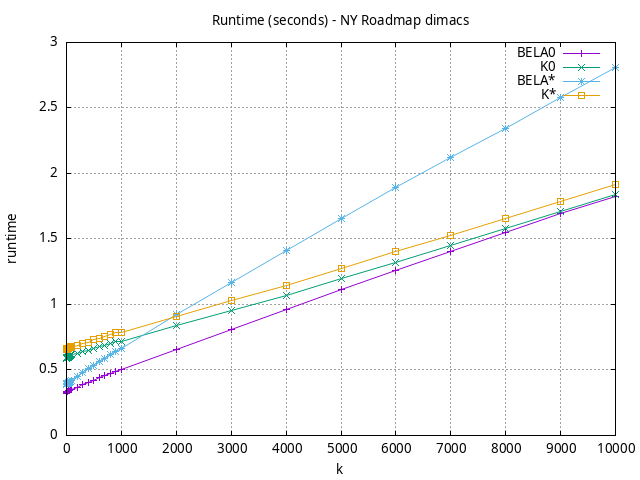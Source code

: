 #!/usr/bin/gnuplot
# -*- coding: utf-8 -*-
#
# results/roadmap/dimacs/NY/USA-road-d.NY.mixed.runtime.gnuplot
#
# Started on 01/09/2024 14:45:12
# Author: Carlos Linares López
set grid
set xlabel "k"
set ylabel "runtime"

set title "Runtime (seconds) - NY Roadmap dimacs"

set terminal png enhanced font "Ariel,10"
set output 'USA-road-d.NY.mixed.runtime.png'

plot "-" title "BELA0"      with linesp, "-" title "K0"      with linesp, "-" title "BELA*"      with linesp, "-" title "K*"      with linesp

	1 0.3220965
	2 0.32982895999999995
	3 0.33279016999999994
	4 0.33296676000000014
	5 0.33400451000000003
	6 0.33469856
	7 0.33465976000000003
	8 0.33616219
	9 0.33592693000000007
	10 0.33505807
	20 0.33889628
	30 0.34096138000000004
	40 0.34288672
	50 0.34431701
	60 0.34736383
	70 0.34849708000000007
	80 0.35083396000000006
	90 0.35072712999999994
	100 0.35187367999999997
	200 0.36835022
	300 0.38750013000000005
	400 0.4048393099999999
	500 0.42157225
	600 0.43904956
	700 0.45788048000000003
	800 0.47429435999999997
	900 0.48959786
	1000 0.5044026699999999
	2000 0.6599917999999999
	3000 0.81157658
	4000 0.9618652099999998
	5000 1.11129987
	6000 1.25644482
	7000 1.4029419200000002
	8000 1.5502529100000002
	9000 1.6911830499999996
	10000 1.82379094
end
	1 0.5867063800000001
	2 0.58677182
	3 0.58986414
	4 0.5912390999999999
	5 0.5926159899999999
	6 0.5931366599999999
	7 0.59440985
	8 0.59490636
	9 0.5954489099999999
	10 0.5934119
	20 0.5951519799999998
	30 0.59633521
	40 0.60279153
	50 0.6068109899999999
	60 0.60950794
	70 0.61270533
	80 0.61674611
	90 0.6188942799999999
	100 0.6151202799999999
	200 0.62763727
	300 0.6396201200000001
	400 0.6517988299999999
	500 0.66412179
	600 0.6776970699999998
	700 0.6902531499999999
	800 0.7018377999999998
	900 0.71398085
	1000 0.72025709
	2000 0.8383658799999999
	3000 0.95263841
	4000 1.07007845
	5000 1.19948486
	6000 1.32426054
	7000 1.4493877199999998
	8000 1.5784034099999997
	9000 1.7068847899999997
	10000 1.8373166600000002
end
	1 0.38620563999999996
	2 0.3916335
	3 0.39152396
	4 0.39153541
	5 0.3925430200000001
	6 0.3938363300000001
	7 0.39310772000000005
	8 0.39239244
	9 0.39433687
	10 0.39368319
	20 0.39731795000000003
	30 0.40009047000000003
	40 0.40357319999999997
	50 0.4072956599999999
	60 0.41331228
	70 0.41454518000000007
	80 0.41375437000000004
	90 0.41873420999999994
	100 0.42099013999999996
	200 0.45024076
	300 0.48040144999999995
	400 0.50884109
	500 0.53520929
	600 0.56403659
	700 0.59012352
	800 0.6178618400000001
	900 0.64350213
	1000 0.6661779399999999
	2000 0.9215405500000001
	3000 1.16893182
	4000 1.4129946000000002
	5000 1.6535723300000003
	6000 1.8938542600000003
	7000 2.12128104
	8000 2.3461696099999996
	9000 2.5768674300000005
	10000 2.80976275
end
	1 0.6530995900000001
	2 0.65438085
	3 0.65756106
	4 0.6577947199999999
	5 0.6599884699999999
	6 0.6611799700000001
	7 0.6621344299999999
	8 0.6622485800000001
	9 0.6633338500000001
	10 0.6597092600000001
	20 0.66309424
	30 0.6661404900000001
	40 0.6668561
	50 0.6700683800000001
	60 0.6723782
	70 0.6731094199999998
	80 0.6756019500000001
	90 0.67822722
	100 0.6747205700000002
	200 0.6856843400000001
	300 0.69988654
	400 0.7109772200000001
	500 0.7294155600000002
	600 0.74383322
	700 0.7563604799999998
	800 0.7714630200000001
	900 0.7839183700000001
	1000 0.78988134
	2000 0.90839714
	3000 1.0288783799999999
	4000 1.1487142499999998
	5000 1.2772615
	6000 1.4026953100000004
	7000 1.52742208
	8000 1.6531736299999997
	9000 1.7846394899999998
	10000 1.9156270199999996
end
